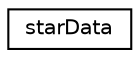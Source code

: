 digraph "Graphical Class Hierarchy"
{
  edge [fontname="Helvetica",fontsize="10",labelfontname="Helvetica",labelfontsize="10"];
  node [fontname="Helvetica",fontsize="10",shape=record];
  rankdir="LR";
  Node0 [label="starData",height=0.2,width=0.4,color="black", fillcolor="white", style="filled",URL="$structstar_data.html"];
}
